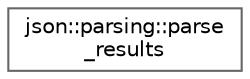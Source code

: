 digraph "Gráfico de jerarquía de clases"
{
 // LATEX_PDF_SIZE
  bgcolor="transparent";
  edge [fontname=Helvetica,fontsize=10,labelfontname=Helvetica,labelfontsize=10];
  node [fontname=Helvetica,fontsize=10,shape=box,height=0.2,width=0.4];
  rankdir="LR";
  Node0 [id="Node000000",label="json::parsing::parse\l_results",height=0.2,width=0.4,color="grey40", fillcolor="white", style="filled",URL="$df/d07/structjson_1_1parsing_1_1parse__results.html",tooltip="Structure for capturing the results of parsing."];
}
